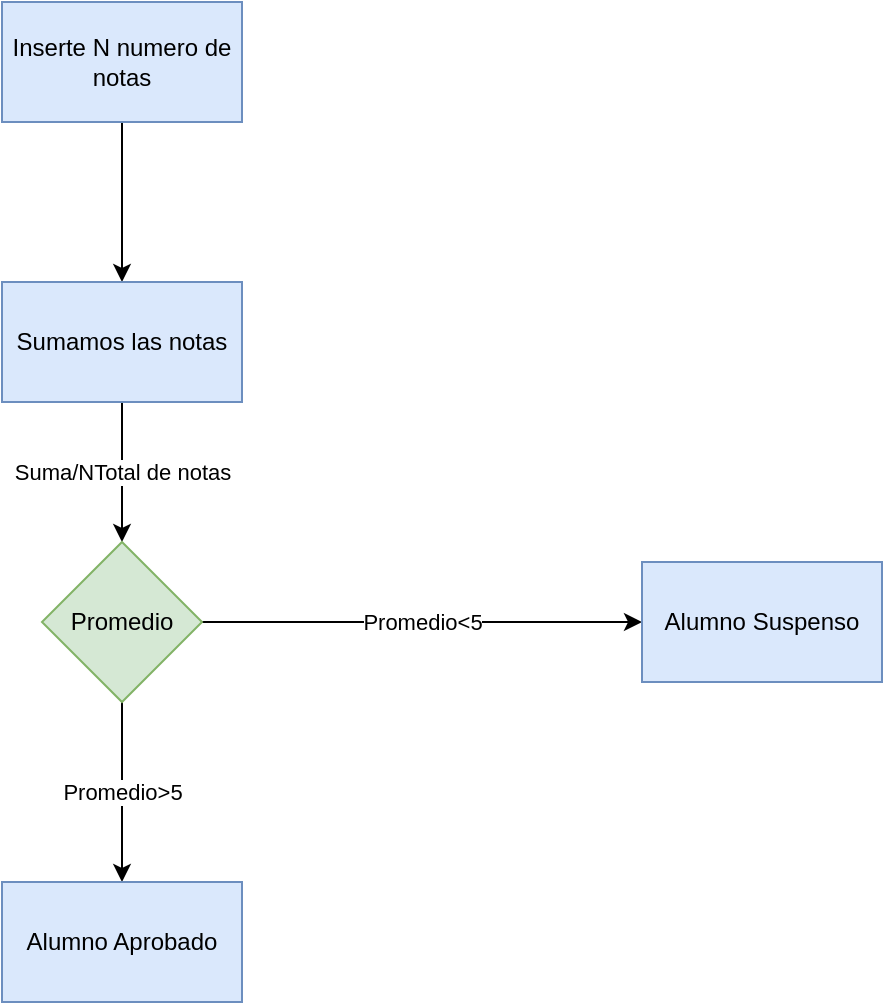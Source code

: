 <mxfile version="20.4.2" type="device"><diagram id="wQv6cn8TxiB4a_jB2njF" name="Page-1"><mxGraphModel dx="1422" dy="762" grid="1" gridSize="10" guides="1" tooltips="1" connect="1" arrows="1" fold="1" page="1" pageScale="1" pageWidth="850" pageHeight="1100" math="0" shadow="0"><root><mxCell id="0"/><mxCell id="1" parent="0"/><mxCell id="01JvKc1Rw0q2dHVNz7gV-5" value="" style="edgeStyle=orthogonalEdgeStyle;rounded=0;orthogonalLoop=1;jettySize=auto;html=1;" edge="1" parent="1" source="01JvKc1Rw0q2dHVNz7gV-1" target="01JvKc1Rw0q2dHVNz7gV-4"><mxGeometry relative="1" as="geometry"/></mxCell><mxCell id="01JvKc1Rw0q2dHVNz7gV-1" value="Inserte N numero de notas" style="rounded=0;whiteSpace=wrap;html=1;fillColor=#dae8fc;strokeColor=#6c8ebf;" vertex="1" parent="1"><mxGeometry x="250" y="70" width="120" height="60" as="geometry"/></mxCell><mxCell id="01JvKc1Rw0q2dHVNz7gV-7" value="Suma/NTotal de notas" style="edgeStyle=orthogonalEdgeStyle;rounded=0;orthogonalLoop=1;jettySize=auto;html=1;" edge="1" parent="1" source="01JvKc1Rw0q2dHVNz7gV-4" target="01JvKc1Rw0q2dHVNz7gV-6"><mxGeometry relative="1" as="geometry"/></mxCell><mxCell id="01JvKc1Rw0q2dHVNz7gV-4" value="Sumamos las notas" style="whiteSpace=wrap;html=1;rounded=0;fillColor=#dae8fc;strokeColor=#6c8ebf;" vertex="1" parent="1"><mxGeometry x="250" y="210" width="120" height="60" as="geometry"/></mxCell><mxCell id="01JvKc1Rw0q2dHVNz7gV-9" value="Promedio&amp;lt;5" style="edgeStyle=orthogonalEdgeStyle;rounded=0;orthogonalLoop=1;jettySize=auto;html=1;" edge="1" parent="1" source="01JvKc1Rw0q2dHVNz7gV-6" target="01JvKc1Rw0q2dHVNz7gV-8"><mxGeometry relative="1" as="geometry"/></mxCell><mxCell id="01JvKc1Rw0q2dHVNz7gV-11" value="Promedio&amp;gt;5" style="edgeStyle=orthogonalEdgeStyle;rounded=0;orthogonalLoop=1;jettySize=auto;html=1;" edge="1" parent="1" source="01JvKc1Rw0q2dHVNz7gV-6" target="01JvKc1Rw0q2dHVNz7gV-10"><mxGeometry relative="1" as="geometry"/></mxCell><mxCell id="01JvKc1Rw0q2dHVNz7gV-6" value="Promedio" style="rhombus;whiteSpace=wrap;html=1;rounded=0;fillColor=#d5e8d4;strokeColor=#82b366;" vertex="1" parent="1"><mxGeometry x="270" y="340" width="80" height="80" as="geometry"/></mxCell><mxCell id="01JvKc1Rw0q2dHVNz7gV-8" value="Alumno Suspenso" style="whiteSpace=wrap;html=1;rounded=0;fillColor=#dae8fc;strokeColor=#6c8ebf;" vertex="1" parent="1"><mxGeometry x="570" y="350" width="120" height="60" as="geometry"/></mxCell><mxCell id="01JvKc1Rw0q2dHVNz7gV-10" value="Alumno Aprobado" style="whiteSpace=wrap;html=1;rounded=0;fillColor=#dae8fc;strokeColor=#6c8ebf;" vertex="1" parent="1"><mxGeometry x="250" y="510" width="120" height="60" as="geometry"/></mxCell></root></mxGraphModel></diagram></mxfile>